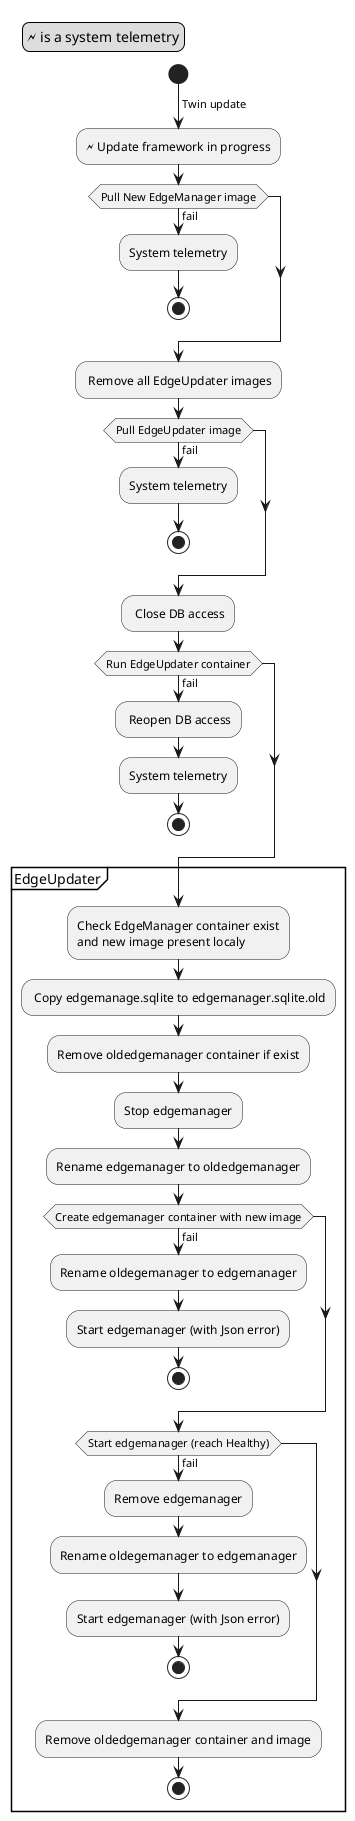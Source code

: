 @startuml
legend top left
🗲 is a system telemetry
endlegend

start
-> Twin update;
:🗲 Update framework in progress;
if (Pull New EdgeManager image) then (fail)
    :System telemetry;
    stop
endif
: Remove all EdgeUpdater images;
if (Pull EdgeUpdater image) then (fail)
    :System telemetry;
    stop
endif
: Close DB access;
if (Run EdgeUpdater container) then (fail)
    : Reopen DB access;
    :System telemetry;
    stop
endif

partition EdgeUpdater {
    :Check EdgeManager container exist
    and new image present localy;
    : Copy edgemanage.sqlite to edgemanager.sqlite.old;
    :Remove oldedgemanager container if exist;
    :Stop edgemanager;
    :Rename edgemanager to oldedgemanager;
    if (Create edgemanager container with new image) then (fail)
        :Rename oldegemanager to edgemanager;
        :Start edgemanager (with Json error);
        stop
    endif
    if (Start edgemanager (reach Healthy)) then (fail)
        :Remove edgemanager;
        :Rename oldegemanager to edgemanager;
        :Start edgemanager (with Json error);
        stop
    endif
    :Remove oldedgemanager container and image;
    stop
}
@enduml

